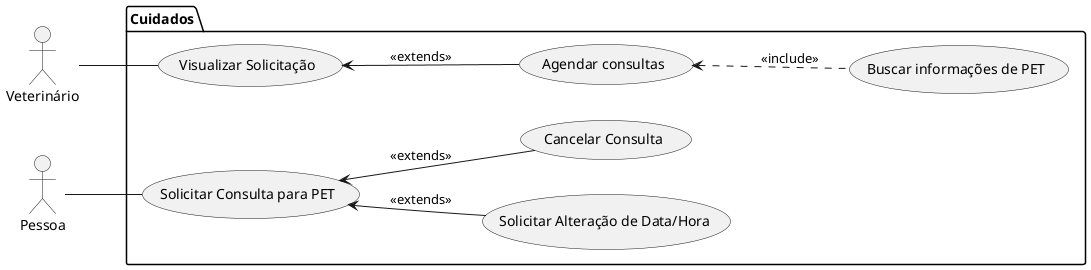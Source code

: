 @startuml UCCuidados
left to right direction

actor Veterinário as vet
actor Pessoa as pessoa

package Cuidados {

  usecase "Solicitar Consulta para PET" as ucSCP
  usecase "Visualizar Solicitação" as ucVS
  usecase "Agendar consultas" as ucAC
  usecase "Buscar informações de PET" as ucBIP
  usecase "Solicitar Alteração de Data/Hora" as ucSAD
  usecase "Cancelar Consulta" as ucCC
  
}

vet -- ucVS
ucVS <-- ucAC : << extends >>
ucAC <.. ucBIP : << include >>
pessoa -- ucSCP
ucSCP <-- ucSAD : << extends >>
ucSCP <-- ucCC : << extends >>

@enduml